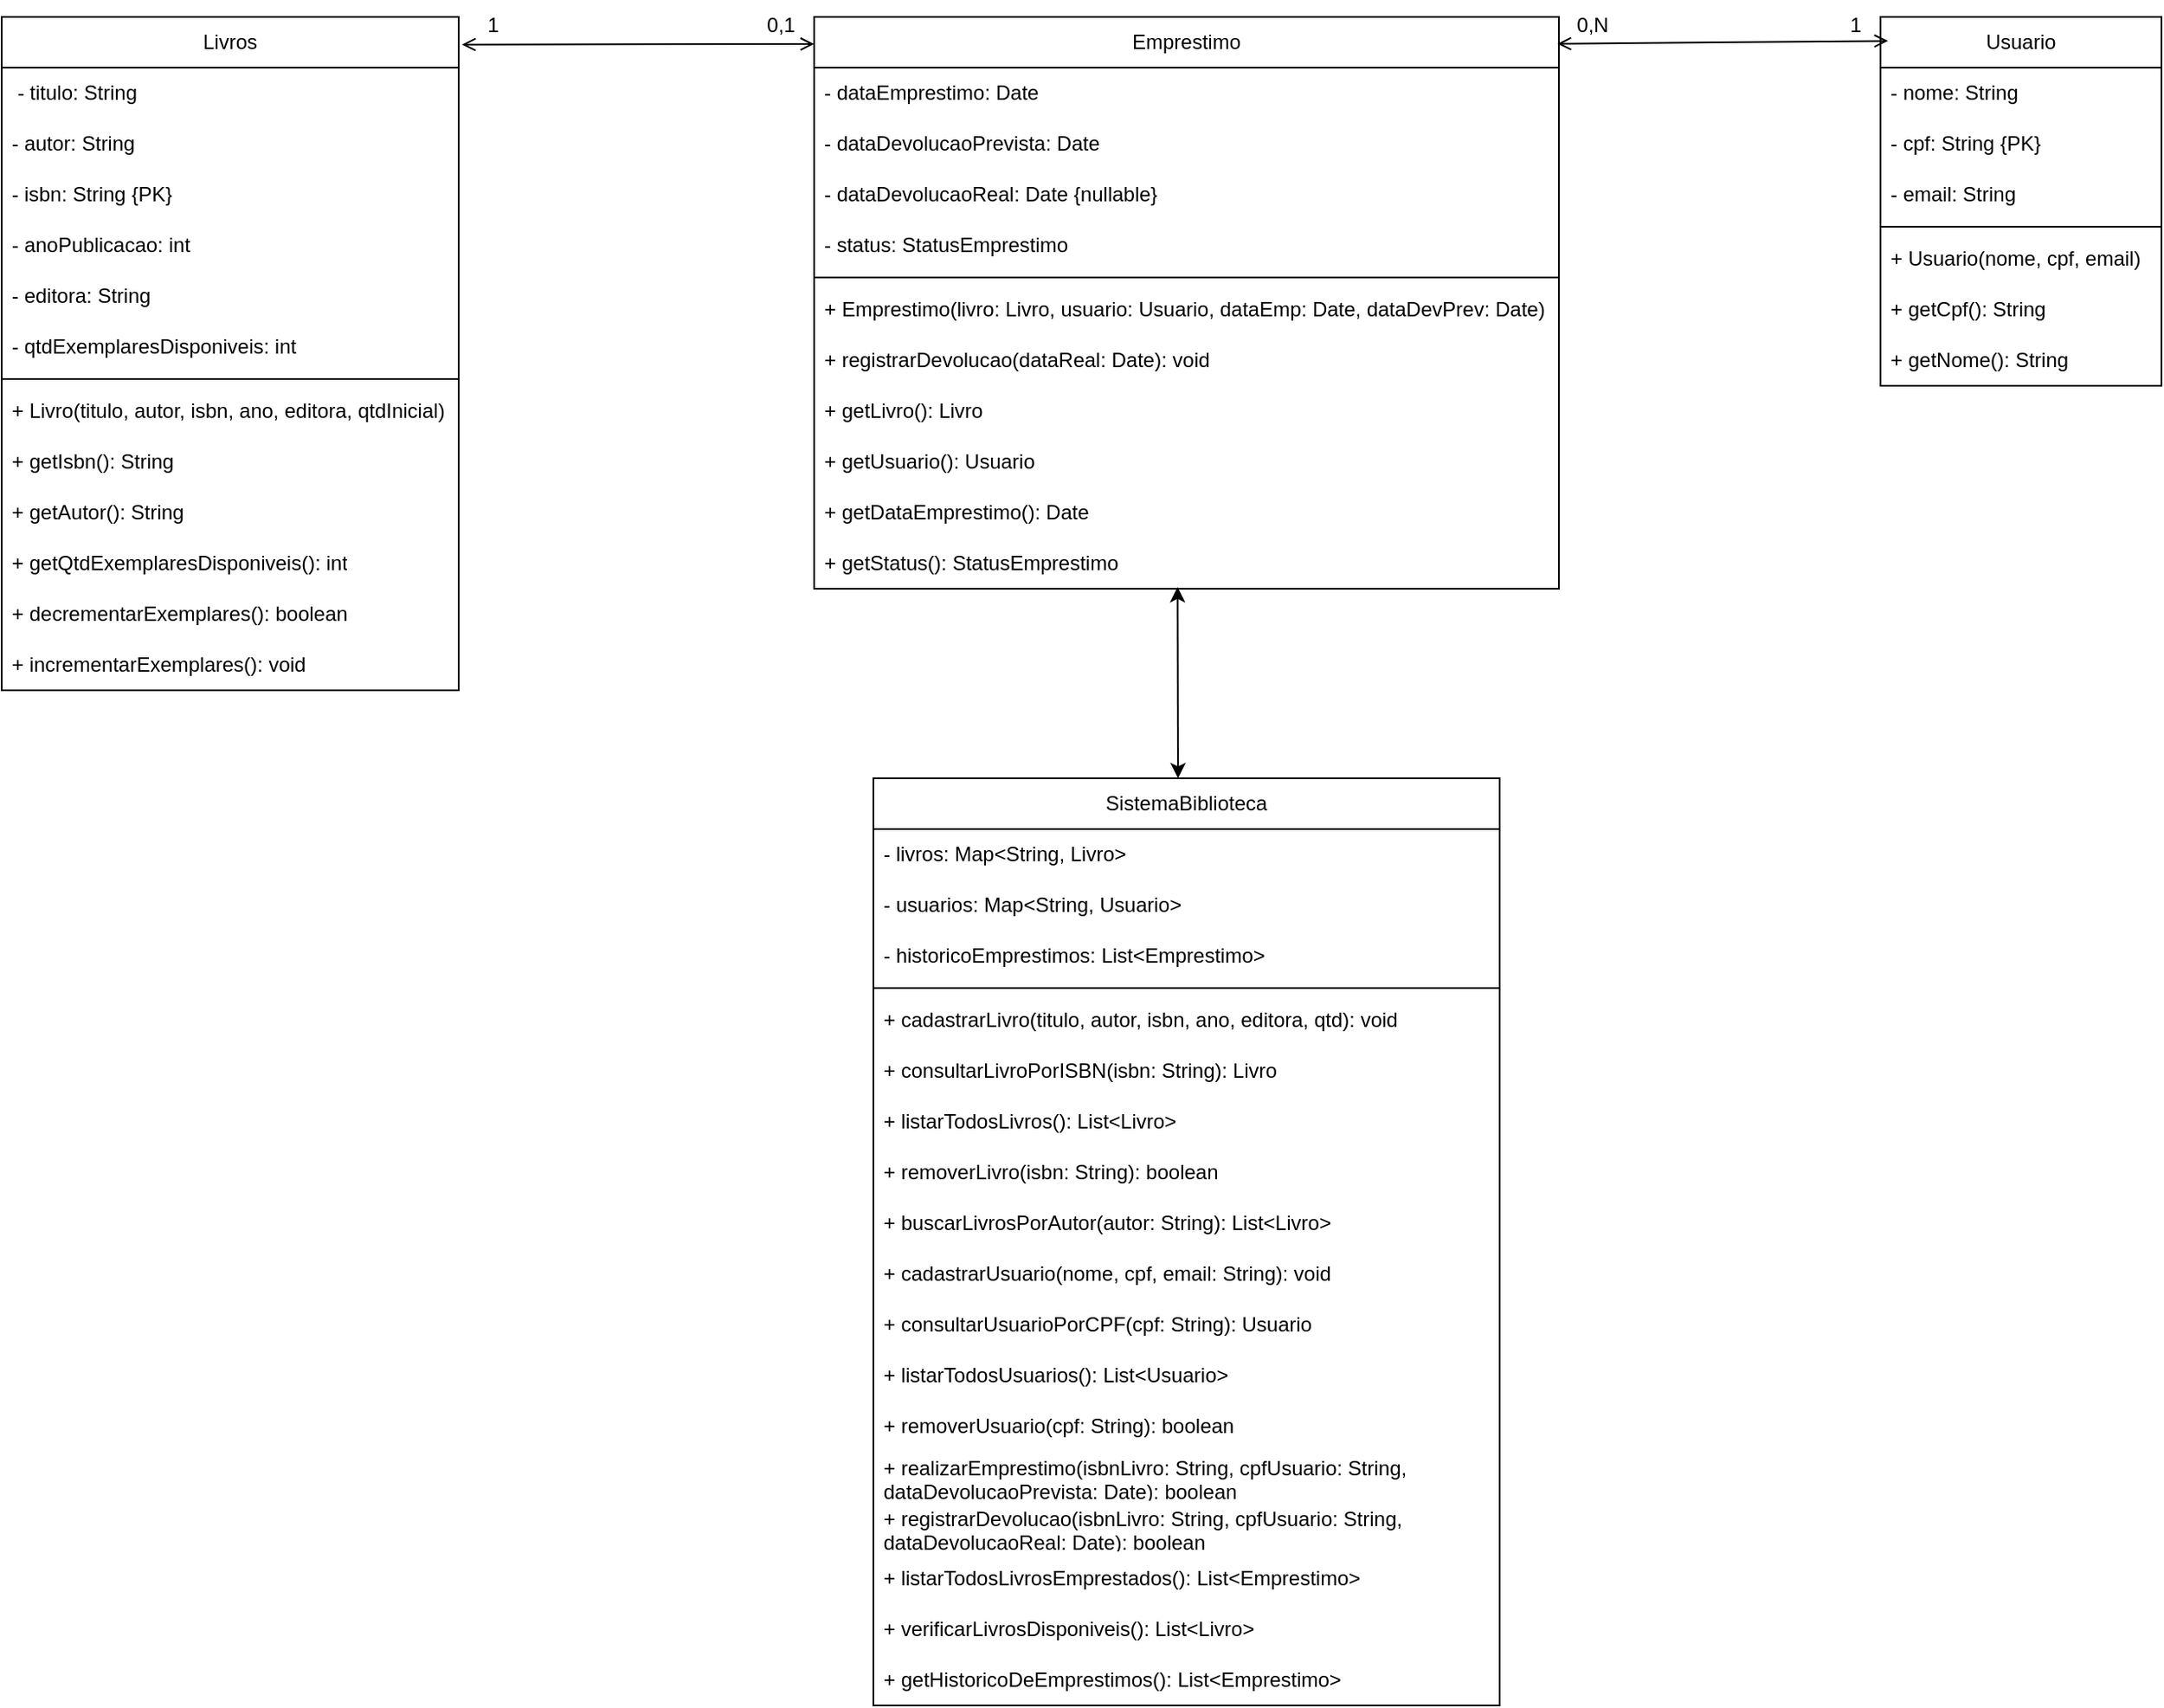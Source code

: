 <mxfile version="27.1.4">
  <diagram name="Página-1" id="vg83Xc8xb2lpk0yke7Ya">
    <mxGraphModel dx="1678" dy="905" grid="1" gridSize="10" guides="1" tooltips="1" connect="1" arrows="1" fold="1" page="1" pageScale="1" pageWidth="827" pageHeight="1169" math="0" shadow="0">
      <root>
        <mxCell id="0" />
        <mxCell id="1" parent="0" />
        <mxCell id="5Jy9LKctX637nOZQ-0HN-1" value="Livros" style="swimlane;fontStyle=0;childLayout=stackLayout;horizontal=1;startSize=30;horizontalStack=0;resizeParent=1;resizeParentMax=0;resizeLast=0;collapsible=1;marginBottom=0;whiteSpace=wrap;html=1;movable=1;resizable=1;rotatable=1;deletable=1;editable=1;locked=0;connectable=1;" vertex="1" parent="1">
          <mxGeometry x="90" y="50" width="270" height="398" as="geometry" />
        </mxCell>
        <mxCell id="5Jy9LKctX637nOZQ-0HN-2" value="&amp;nbsp;- titulo: String" style="text;strokeColor=none;fillColor=none;align=left;verticalAlign=middle;spacingLeft=4;spacingRight=4;overflow=hidden;points=[[0,0.5],[1,0.5]];portConstraint=eastwest;rotatable=0;whiteSpace=wrap;html=1;" vertex="1" parent="5Jy9LKctX637nOZQ-0HN-1">
          <mxGeometry y="30" width="270" height="30" as="geometry" />
        </mxCell>
        <mxCell id="5Jy9LKctX637nOZQ-0HN-3" value="- autor: String" style="text;strokeColor=none;fillColor=none;align=left;verticalAlign=middle;spacingLeft=4;spacingRight=4;overflow=hidden;points=[[0,0.5],[1,0.5]];portConstraint=eastwest;rotatable=0;whiteSpace=wrap;html=1;" vertex="1" parent="5Jy9LKctX637nOZQ-0HN-1">
          <mxGeometry y="60" width="270" height="30" as="geometry" />
        </mxCell>
        <mxCell id="5Jy9LKctX637nOZQ-0HN-4" value="- isbn: String {PK}&amp;nbsp;" style="text;strokeColor=none;fillColor=none;align=left;verticalAlign=middle;spacingLeft=4;spacingRight=4;overflow=hidden;points=[[0,0.5],[1,0.5]];portConstraint=eastwest;rotatable=0;whiteSpace=wrap;html=1;" vertex="1" parent="5Jy9LKctX637nOZQ-0HN-1">
          <mxGeometry y="90" width="270" height="30" as="geometry" />
        </mxCell>
        <mxCell id="5Jy9LKctX637nOZQ-0HN-5" value="- anoPublicacao: int&amp;nbsp;" style="text;strokeColor=none;fillColor=none;align=left;verticalAlign=middle;spacingLeft=4;spacingRight=4;overflow=hidden;points=[[0,0.5],[1,0.5]];portConstraint=eastwest;rotatable=0;whiteSpace=wrap;html=1;" vertex="1" parent="5Jy9LKctX637nOZQ-0HN-1">
          <mxGeometry y="120" width="270" height="30" as="geometry" />
        </mxCell>
        <mxCell id="5Jy9LKctX637nOZQ-0HN-6" value="&lt;span class=&quot;selected&quot;&gt;- editora: String&lt;/span&gt;" style="text;strokeColor=none;fillColor=none;align=left;verticalAlign=middle;spacingLeft=4;spacingRight=4;overflow=hidden;points=[[0,0.5],[1,0.5]];portConstraint=eastwest;rotatable=0;whiteSpace=wrap;html=1;" vertex="1" parent="5Jy9LKctX637nOZQ-0HN-1">
          <mxGeometry y="150" width="270" height="30" as="geometry" />
        </mxCell>
        <mxCell id="5Jy9LKctX637nOZQ-0HN-7" value="&lt;span class=&quot;selected&quot;&gt;- qtdExemplaresDisponiveis: int&lt;/span&gt;" style="text;strokeColor=none;fillColor=none;align=left;verticalAlign=middle;spacingLeft=4;spacingRight=4;overflow=hidden;points=[[0,0.5],[1,0.5]];portConstraint=eastwest;rotatable=0;whiteSpace=wrap;html=1;" vertex="1" parent="5Jy9LKctX637nOZQ-0HN-1">
          <mxGeometry y="180" width="270" height="30" as="geometry" />
        </mxCell>
        <mxCell id="5Jy9LKctX637nOZQ-0HN-8" value="" style="line;strokeWidth=1;fillColor=none;align=left;verticalAlign=middle;spacingTop=-1;spacingLeft=3;spacingRight=3;rotatable=0;labelPosition=right;points=[];portConstraint=eastwest;strokeColor=inherit;" vertex="1" parent="5Jy9LKctX637nOZQ-0HN-1">
          <mxGeometry y="210" width="270" height="8" as="geometry" />
        </mxCell>
        <mxCell id="5Jy9LKctX637nOZQ-0HN-9" value="&lt;span class=&quot;selected&quot;&gt;+ Livro(titulo, autor, isbn, ano, editora, qtdInicial)&lt;/span&gt;" style="text;strokeColor=none;fillColor=none;align=left;verticalAlign=middle;spacingLeft=4;spacingRight=4;overflow=hidden;points=[[0,0.5],[1,0.5]];portConstraint=eastwest;rotatable=1;whiteSpace=wrap;html=1;movable=1;resizable=1;deletable=1;editable=1;locked=0;connectable=1;strokeWidth=1;" vertex="1" parent="5Jy9LKctX637nOZQ-0HN-1">
          <mxGeometry y="218" width="270" height="30" as="geometry" />
        </mxCell>
        <mxCell id="5Jy9LKctX637nOZQ-0HN-10" value="&lt;span class=&quot;selected&quot;&gt;+ getIsbn(): String&lt;/span&gt;" style="text;strokeColor=none;fillColor=none;align=left;verticalAlign=middle;spacingLeft=4;spacingRight=4;overflow=hidden;points=[[0,0.5],[1,0.5]];portConstraint=eastwest;rotatable=1;whiteSpace=wrap;html=1;movable=1;resizable=1;deletable=1;editable=1;locked=0;connectable=1;" vertex="1" parent="5Jy9LKctX637nOZQ-0HN-1">
          <mxGeometry y="248" width="270" height="30" as="geometry" />
        </mxCell>
        <mxCell id="5Jy9LKctX637nOZQ-0HN-11" value="&lt;span class=&quot;selected&quot;&gt;+ getAutor(): String&lt;/span&gt;" style="text;strokeColor=none;fillColor=none;align=left;verticalAlign=middle;spacingLeft=4;spacingRight=4;overflow=hidden;points=[[0,0.5],[1,0.5]];portConstraint=eastwest;rotatable=1;whiteSpace=wrap;html=1;movable=1;resizable=1;deletable=1;editable=1;locked=0;connectable=1;" vertex="1" parent="5Jy9LKctX637nOZQ-0HN-1">
          <mxGeometry y="278" width="270" height="30" as="geometry" />
        </mxCell>
        <mxCell id="5Jy9LKctX637nOZQ-0HN-12" value="&lt;span class=&quot;selected&quot;&gt;+ getQtdExemplaresDisponiveis(): int&lt;/span&gt;" style="text;strokeColor=none;fillColor=none;align=left;verticalAlign=middle;spacingLeft=4;spacingRight=4;overflow=hidden;points=[[0,0.5],[1,0.5]];portConstraint=eastwest;rotatable=1;whiteSpace=wrap;html=1;movable=1;resizable=1;deletable=1;editable=1;locked=0;connectable=1;" vertex="1" parent="5Jy9LKctX637nOZQ-0HN-1">
          <mxGeometry y="308" width="270" height="30" as="geometry" />
        </mxCell>
        <mxCell id="5Jy9LKctX637nOZQ-0HN-13" value="&lt;span class=&quot;selected&quot;&gt;+ decrementarExemplares(): boolean&lt;/span&gt;" style="text;strokeColor=none;fillColor=none;align=left;verticalAlign=middle;spacingLeft=4;spacingRight=4;overflow=hidden;points=[[0,0.5],[1,0.5]];portConstraint=eastwest;rotatable=1;whiteSpace=wrap;html=1;movable=1;resizable=1;deletable=1;editable=1;locked=0;connectable=1;" vertex="1" parent="5Jy9LKctX637nOZQ-0HN-1">
          <mxGeometry y="338" width="270" height="30" as="geometry" />
        </mxCell>
        <mxCell id="5Jy9LKctX637nOZQ-0HN-14" value="&lt;span class=&quot;selected&quot;&gt;+ incrementarExemplares(): void&lt;/span&gt;" style="text;strokeColor=none;fillColor=none;align=left;verticalAlign=middle;spacingLeft=4;spacingRight=4;overflow=hidden;points=[[0,0.5],[1,0.5]];portConstraint=eastwest;rotatable=1;whiteSpace=wrap;html=1;movable=1;resizable=1;deletable=1;editable=1;locked=0;connectable=1;" vertex="1" parent="5Jy9LKctX637nOZQ-0HN-1">
          <mxGeometry y="368" width="270" height="30" as="geometry" />
        </mxCell>
        <mxCell id="5Jy9LKctX637nOZQ-0HN-15" value="Usuario" style="swimlane;fontStyle=0;childLayout=stackLayout;horizontal=1;startSize=30;horizontalStack=0;resizeParent=1;resizeParentMax=0;resizeLast=0;collapsible=1;marginBottom=0;whiteSpace=wrap;html=1;" vertex="1" parent="1">
          <mxGeometry x="1200" y="50" width="166" height="218" as="geometry" />
        </mxCell>
        <mxCell id="5Jy9LKctX637nOZQ-0HN-16" value="&lt;span class=&quot;selected&quot;&gt;- nome: String&lt;/span&gt;" style="text;strokeColor=none;fillColor=none;align=left;verticalAlign=middle;spacingLeft=4;spacingRight=4;overflow=hidden;points=[[0,0.5],[1,0.5]];portConstraint=eastwest;rotatable=0;whiteSpace=wrap;html=1;" vertex="1" parent="5Jy9LKctX637nOZQ-0HN-15">
          <mxGeometry y="30" width="166" height="30" as="geometry" />
        </mxCell>
        <mxCell id="5Jy9LKctX637nOZQ-0HN-17" value="&lt;span class=&quot;selected&quot;&gt;- cpf: String {PK}&lt;/span&gt;" style="text;strokeColor=none;fillColor=none;align=left;verticalAlign=middle;spacingLeft=4;spacingRight=4;overflow=hidden;points=[[0,0.5],[1,0.5]];portConstraint=eastwest;rotatable=0;whiteSpace=wrap;html=1;" vertex="1" parent="5Jy9LKctX637nOZQ-0HN-15">
          <mxGeometry y="60" width="166" height="30" as="geometry" />
        </mxCell>
        <mxCell id="5Jy9LKctX637nOZQ-0HN-18" value="&lt;span class=&quot;selected&quot;&gt;- email: String&lt;/span&gt;" style="text;strokeColor=none;fillColor=none;align=left;verticalAlign=middle;spacingLeft=4;spacingRight=4;overflow=hidden;points=[[0,0.5],[1,0.5]];portConstraint=eastwest;rotatable=0;whiteSpace=wrap;html=1;" vertex="1" parent="5Jy9LKctX637nOZQ-0HN-15">
          <mxGeometry y="90" width="166" height="30" as="geometry" />
        </mxCell>
        <mxCell id="5Jy9LKctX637nOZQ-0HN-19" value="" style="line;strokeWidth=1;fillColor=none;align=left;verticalAlign=middle;spacingTop=-1;spacingLeft=3;spacingRight=3;rotatable=0;labelPosition=right;points=[];portConstraint=eastwest;strokeColor=inherit;" vertex="1" parent="5Jy9LKctX637nOZQ-0HN-15">
          <mxGeometry y="120" width="166" height="8" as="geometry" />
        </mxCell>
        <mxCell id="5Jy9LKctX637nOZQ-0HN-20" value="&lt;span class=&quot;selected&quot;&gt;+ Usuario(nome, cpf, email)&lt;/span&gt;" style="text;strokeColor=none;fillColor=none;align=left;verticalAlign=middle;spacingLeft=4;spacingRight=4;overflow=hidden;points=[[0,0.5],[1,0.5]];portConstraint=eastwest;rotatable=0;whiteSpace=wrap;html=1;" vertex="1" parent="5Jy9LKctX637nOZQ-0HN-15">
          <mxGeometry y="128" width="166" height="30" as="geometry" />
        </mxCell>
        <mxCell id="5Jy9LKctX637nOZQ-0HN-21" value="&lt;span class=&quot;selected&quot;&gt;+ getCpf(): String&lt;/span&gt;" style="text;strokeColor=none;fillColor=none;align=left;verticalAlign=middle;spacingLeft=4;spacingRight=4;overflow=hidden;points=[[0,0.5],[1,0.5]];portConstraint=eastwest;rotatable=0;whiteSpace=wrap;html=1;" vertex="1" parent="5Jy9LKctX637nOZQ-0HN-15">
          <mxGeometry y="158" width="166" height="30" as="geometry" />
        </mxCell>
        <mxCell id="5Jy9LKctX637nOZQ-0HN-22" value="&lt;span class=&quot;selected&quot;&gt;+ getNome(): String&lt;/span&gt;" style="text;strokeColor=none;fillColor=none;align=left;verticalAlign=middle;spacingLeft=4;spacingRight=4;overflow=hidden;points=[[0,0.5],[1,0.5]];portConstraint=eastwest;rotatable=0;whiteSpace=wrap;html=1;" vertex="1" parent="5Jy9LKctX637nOZQ-0HN-15">
          <mxGeometry y="188" width="166" height="30" as="geometry" />
        </mxCell>
        <mxCell id="5Jy9LKctX637nOZQ-0HN-23" value="Emprestimo" style="swimlane;fontStyle=0;childLayout=stackLayout;horizontal=1;startSize=30;horizontalStack=0;resizeParent=1;resizeParentMax=0;resizeLast=0;collapsible=1;marginBottom=0;whiteSpace=wrap;html=1;" vertex="1" parent="1">
          <mxGeometry x="570" y="50" width="440" height="338" as="geometry" />
        </mxCell>
        <mxCell id="5Jy9LKctX637nOZQ-0HN-24" value="&lt;span class=&quot;selected&quot;&gt;- dataEmprestimo: Date&lt;/span&gt;" style="text;strokeColor=none;fillColor=none;align=left;verticalAlign=middle;spacingLeft=4;spacingRight=4;overflow=hidden;points=[[0,0.5],[1,0.5]];portConstraint=eastwest;rotatable=0;whiteSpace=wrap;html=1;" vertex="1" parent="5Jy9LKctX637nOZQ-0HN-23">
          <mxGeometry y="30" width="440" height="30" as="geometry" />
        </mxCell>
        <mxCell id="5Jy9LKctX637nOZQ-0HN-25" value="&lt;span class=&quot;selected&quot;&gt;- dataDevolucaoPrevista: Date&lt;/span&gt;" style="text;strokeColor=none;fillColor=none;align=left;verticalAlign=middle;spacingLeft=4;spacingRight=4;overflow=hidden;points=[[0,0.5],[1,0.5]];portConstraint=eastwest;rotatable=0;whiteSpace=wrap;html=1;" vertex="1" parent="5Jy9LKctX637nOZQ-0HN-23">
          <mxGeometry y="60" width="440" height="30" as="geometry" />
        </mxCell>
        <mxCell id="5Jy9LKctX637nOZQ-0HN-26" value="&lt;span class=&quot;selected&quot;&gt;- dataDevolucaoReal: Date {nullable}&lt;/span&gt;" style="text;strokeColor=none;fillColor=none;align=left;verticalAlign=middle;spacingLeft=4;spacingRight=4;overflow=hidden;points=[[0,0.5],[1,0.5]];portConstraint=eastwest;rotatable=0;whiteSpace=wrap;html=1;" vertex="1" parent="5Jy9LKctX637nOZQ-0HN-23">
          <mxGeometry y="90" width="440" height="30" as="geometry" />
        </mxCell>
        <mxCell id="5Jy9LKctX637nOZQ-0HN-27" value="&lt;span class=&quot;selected&quot;&gt;- status: StatusEmprestimo&lt;/span&gt;" style="text;strokeColor=none;fillColor=none;align=left;verticalAlign=middle;spacingLeft=4;spacingRight=4;overflow=hidden;points=[[0,0.5],[1,0.5]];portConstraint=eastwest;rotatable=0;whiteSpace=wrap;html=1;" vertex="1" parent="5Jy9LKctX637nOZQ-0HN-23">
          <mxGeometry y="120" width="440" height="30" as="geometry" />
        </mxCell>
        <mxCell id="5Jy9LKctX637nOZQ-0HN-28" value="" style="line;strokeWidth=1;fillColor=none;align=left;verticalAlign=middle;spacingTop=-1;spacingLeft=3;spacingRight=3;rotatable=0;labelPosition=right;points=[];portConstraint=eastwest;strokeColor=inherit;" vertex="1" parent="5Jy9LKctX637nOZQ-0HN-23">
          <mxGeometry y="150" width="440" height="8" as="geometry" />
        </mxCell>
        <mxCell id="5Jy9LKctX637nOZQ-0HN-29" value="&lt;span class=&quot;selected&quot;&gt;+ Emprestimo(livro: Livro, usuario: Usuario, dataEmp: Date, dataDevPrev: Date)&lt;/span&gt;" style="text;strokeColor=none;fillColor=none;align=left;verticalAlign=middle;spacingLeft=4;spacingRight=4;overflow=hidden;points=[[0,0.5],[1,0.5]];portConstraint=eastwest;rotatable=0;whiteSpace=wrap;html=1;" vertex="1" parent="5Jy9LKctX637nOZQ-0HN-23">
          <mxGeometry y="158" width="440" height="30" as="geometry" />
        </mxCell>
        <mxCell id="5Jy9LKctX637nOZQ-0HN-30" value="&lt;span class=&quot;selected&quot;&gt;+ registrarDevolucao(dataReal: Date): void&lt;/span&gt;" style="text;strokeColor=none;fillColor=none;align=left;verticalAlign=middle;spacingLeft=4;spacingRight=4;overflow=hidden;points=[[0,0.5],[1,0.5]];portConstraint=eastwest;rotatable=0;whiteSpace=wrap;html=1;" vertex="1" parent="5Jy9LKctX637nOZQ-0HN-23">
          <mxGeometry y="188" width="440" height="30" as="geometry" />
        </mxCell>
        <mxCell id="5Jy9LKctX637nOZQ-0HN-31" value="&lt;span class=&quot;selected&quot;&gt;+ getLivro(): Livro&lt;/span&gt;" style="text;strokeColor=none;fillColor=none;align=left;verticalAlign=middle;spacingLeft=4;spacingRight=4;overflow=hidden;points=[[0,0.5],[1,0.5]];portConstraint=eastwest;rotatable=0;whiteSpace=wrap;html=1;" vertex="1" parent="5Jy9LKctX637nOZQ-0HN-23">
          <mxGeometry y="218" width="440" height="30" as="geometry" />
        </mxCell>
        <mxCell id="5Jy9LKctX637nOZQ-0HN-32" value="&lt;span class=&quot;selected&quot;&gt;+ getUsuario(): Usuario&lt;/span&gt;" style="text;strokeColor=none;fillColor=none;align=left;verticalAlign=middle;spacingLeft=4;spacingRight=4;overflow=hidden;points=[[0,0.5],[1,0.5]];portConstraint=eastwest;rotatable=0;whiteSpace=wrap;html=1;" vertex="1" parent="5Jy9LKctX637nOZQ-0HN-23">
          <mxGeometry y="248" width="440" height="30" as="geometry" />
        </mxCell>
        <mxCell id="5Jy9LKctX637nOZQ-0HN-33" value="&lt;span class=&quot;selected&quot;&gt;+ getDataEmprestimo(): Date&lt;/span&gt;" style="text;strokeColor=none;fillColor=none;align=left;verticalAlign=middle;spacingLeft=4;spacingRight=4;overflow=hidden;points=[[0,0.5],[1,0.5]];portConstraint=eastwest;rotatable=0;whiteSpace=wrap;html=1;" vertex="1" parent="5Jy9LKctX637nOZQ-0HN-23">
          <mxGeometry y="278" width="440" height="30" as="geometry" />
        </mxCell>
        <mxCell id="5Jy9LKctX637nOZQ-0HN-34" value="&lt;span class=&quot;selected&quot;&gt;+ getStatus(): StatusEmprestimo&lt;/span&gt;" style="text;strokeColor=none;fillColor=none;align=left;verticalAlign=middle;spacingLeft=4;spacingRight=4;overflow=hidden;points=[[0,0.5],[1,0.5]];portConstraint=eastwest;rotatable=0;whiteSpace=wrap;html=1;" vertex="1" parent="5Jy9LKctX637nOZQ-0HN-23">
          <mxGeometry y="308" width="440" height="30" as="geometry" />
        </mxCell>
        <mxCell id="5Jy9LKctX637nOZQ-0HN-35" value="SistemaBiblioteca" style="swimlane;fontStyle=0;childLayout=stackLayout;horizontal=1;startSize=30;horizontalStack=0;resizeParent=1;resizeParentMax=0;resizeLast=0;collapsible=1;marginBottom=0;whiteSpace=wrap;html=1;" vertex="1" parent="1">
          <mxGeometry x="605" y="500" width="370" height="548" as="geometry" />
        </mxCell>
        <mxCell id="5Jy9LKctX637nOZQ-0HN-36" value="&lt;span class=&quot;selected&quot;&gt;- livros: Map&amp;lt;String, Livro&amp;gt;&lt;/span&gt;" style="text;strokeColor=none;fillColor=none;align=left;verticalAlign=middle;spacingLeft=4;spacingRight=4;overflow=hidden;points=[[0,0.5],[1,0.5]];portConstraint=eastwest;rotatable=0;whiteSpace=wrap;html=1;" vertex="1" parent="5Jy9LKctX637nOZQ-0HN-35">
          <mxGeometry y="30" width="370" height="30" as="geometry" />
        </mxCell>
        <mxCell id="5Jy9LKctX637nOZQ-0HN-37" value="&lt;span class=&quot;selected&quot;&gt;- usuarios: Map&amp;lt;String, Usuario&amp;gt;&lt;/span&gt;" style="text;strokeColor=none;fillColor=none;align=left;verticalAlign=middle;spacingLeft=4;spacingRight=4;overflow=hidden;points=[[0,0.5],[1,0.5]];portConstraint=eastwest;rotatable=0;whiteSpace=wrap;html=1;" vertex="1" parent="5Jy9LKctX637nOZQ-0HN-35">
          <mxGeometry y="60" width="370" height="30" as="geometry" />
        </mxCell>
        <mxCell id="5Jy9LKctX637nOZQ-0HN-38" value="&lt;span class=&quot;selected&quot;&gt;- historicoEmprestimos: List&amp;lt;Emprestimo&amp;gt;&lt;/span&gt;" style="text;strokeColor=none;fillColor=none;align=left;verticalAlign=middle;spacingLeft=4;spacingRight=4;overflow=hidden;points=[[0,0.5],[1,0.5]];portConstraint=eastwest;rotatable=0;whiteSpace=wrap;html=1;" vertex="1" parent="5Jy9LKctX637nOZQ-0HN-35">
          <mxGeometry y="90" width="370" height="30" as="geometry" />
        </mxCell>
        <mxCell id="5Jy9LKctX637nOZQ-0HN-39" value="" style="line;strokeWidth=1;fillColor=none;align=left;verticalAlign=middle;spacingTop=-1;spacingLeft=3;spacingRight=3;rotatable=0;labelPosition=right;points=[];portConstraint=eastwest;strokeColor=inherit;" vertex="1" parent="5Jy9LKctX637nOZQ-0HN-35">
          <mxGeometry y="120" width="370" height="8" as="geometry" />
        </mxCell>
        <mxCell id="5Jy9LKctX637nOZQ-0HN-40" value="&lt;span class=&quot;selected&quot;&gt;+ cadastrarLivro(titulo, autor, isbn, ano, editora, qtd): void&lt;/span&gt;" style="text;strokeColor=none;fillColor=none;align=left;verticalAlign=middle;spacingLeft=4;spacingRight=4;overflow=hidden;points=[[0,0.5],[1,0.5]];portConstraint=eastwest;rotatable=0;whiteSpace=wrap;html=1;" vertex="1" parent="5Jy9LKctX637nOZQ-0HN-35">
          <mxGeometry y="128" width="370" height="30" as="geometry" />
        </mxCell>
        <mxCell id="5Jy9LKctX637nOZQ-0HN-41" value="&lt;span class=&quot;selected&quot;&gt;+ consultarLivroPorISBN(isbn: String): Livro&lt;/span&gt;" style="text;strokeColor=none;fillColor=none;align=left;verticalAlign=middle;spacingLeft=4;spacingRight=4;overflow=hidden;points=[[0,0.5],[1,0.5]];portConstraint=eastwest;rotatable=0;whiteSpace=wrap;html=1;" vertex="1" parent="5Jy9LKctX637nOZQ-0HN-35">
          <mxGeometry y="158" width="370" height="30" as="geometry" />
        </mxCell>
        <mxCell id="5Jy9LKctX637nOZQ-0HN-42" value="&lt;span class=&quot;selected&quot;&gt;+ listarTodosLivros(): List&amp;lt;Livro&amp;gt;&lt;/span&gt;" style="text;strokeColor=none;fillColor=none;align=left;verticalAlign=middle;spacingLeft=4;spacingRight=4;overflow=hidden;points=[[0,0.5],[1,0.5]];portConstraint=eastwest;rotatable=0;whiteSpace=wrap;html=1;" vertex="1" parent="5Jy9LKctX637nOZQ-0HN-35">
          <mxGeometry y="188" width="370" height="30" as="geometry" />
        </mxCell>
        <mxCell id="5Jy9LKctX637nOZQ-0HN-43" value="&lt;span class=&quot;selected&quot;&gt;+ removerLivro(isbn: String): boolean&lt;/span&gt;" style="text;strokeColor=none;fillColor=none;align=left;verticalAlign=middle;spacingLeft=4;spacingRight=4;overflow=hidden;points=[[0,0.5],[1,0.5]];portConstraint=eastwest;rotatable=0;whiteSpace=wrap;html=1;" vertex="1" parent="5Jy9LKctX637nOZQ-0HN-35">
          <mxGeometry y="218" width="370" height="30" as="geometry" />
        </mxCell>
        <mxCell id="5Jy9LKctX637nOZQ-0HN-44" value="&lt;span class=&quot;selected&quot;&gt;+ buscarLivrosPorAutor(autor: String): List&amp;lt;Livro&amp;gt;&lt;/span&gt;" style="text;strokeColor=none;fillColor=none;align=left;verticalAlign=middle;spacingLeft=4;spacingRight=4;overflow=hidden;points=[[0,0.5],[1,0.5]];portConstraint=eastwest;rotatable=0;whiteSpace=wrap;html=1;" vertex="1" parent="5Jy9LKctX637nOZQ-0HN-35">
          <mxGeometry y="248" width="370" height="30" as="geometry" />
        </mxCell>
        <mxCell id="5Jy9LKctX637nOZQ-0HN-45" value="&lt;span class=&quot;selected&quot;&gt;+ cadastrarUsuario(nome, cpf, email: String): void&lt;/span&gt;" style="text;strokeColor=none;fillColor=none;align=left;verticalAlign=middle;spacingLeft=4;spacingRight=4;overflow=hidden;points=[[0,0.5],[1,0.5]];portConstraint=eastwest;rotatable=0;whiteSpace=wrap;html=1;" vertex="1" parent="5Jy9LKctX637nOZQ-0HN-35">
          <mxGeometry y="278" width="370" height="30" as="geometry" />
        </mxCell>
        <mxCell id="5Jy9LKctX637nOZQ-0HN-46" value="&lt;span class=&quot;selected&quot;&gt;+ consultarUsuarioPorCPF(cpf: String): Usuario&lt;/span&gt;" style="text;strokeColor=none;fillColor=none;align=left;verticalAlign=middle;spacingLeft=4;spacingRight=4;overflow=hidden;points=[[0,0.5],[1,0.5]];portConstraint=eastwest;rotatable=0;whiteSpace=wrap;html=1;" vertex="1" parent="5Jy9LKctX637nOZQ-0HN-35">
          <mxGeometry y="308" width="370" height="30" as="geometry" />
        </mxCell>
        <mxCell id="5Jy9LKctX637nOZQ-0HN-47" value="&lt;span class=&quot;selected&quot;&gt;+ listarTodosUsuarios(): List&amp;lt;Usuario&amp;gt;&lt;/span&gt;" style="text;strokeColor=none;fillColor=none;align=left;verticalAlign=middle;spacingLeft=4;spacingRight=4;overflow=hidden;points=[[0,0.5],[1,0.5]];portConstraint=eastwest;rotatable=0;whiteSpace=wrap;html=1;" vertex="1" parent="5Jy9LKctX637nOZQ-0HN-35">
          <mxGeometry y="338" width="370" height="30" as="geometry" />
        </mxCell>
        <mxCell id="5Jy9LKctX637nOZQ-0HN-48" value="&lt;span class=&quot;selected&quot;&gt;+ removerUsuario(cpf: String): boolean&lt;/span&gt;" style="text;strokeColor=none;fillColor=none;align=left;verticalAlign=middle;spacingLeft=4;spacingRight=4;overflow=hidden;points=[[0,0.5],[1,0.5]];portConstraint=eastwest;rotatable=0;whiteSpace=wrap;html=1;" vertex="1" parent="5Jy9LKctX637nOZQ-0HN-35">
          <mxGeometry y="368" width="370" height="30" as="geometry" />
        </mxCell>
        <mxCell id="5Jy9LKctX637nOZQ-0HN-49" value="&lt;span class=&quot;selected&quot;&gt;+ realizarEmprestimo(isbnLivro: String, cpfUsuario: String, dataDevolucaoPrevista: Date): boolean&lt;/span&gt;" style="text;strokeColor=none;fillColor=none;align=left;verticalAlign=middle;spacingLeft=4;spacingRight=4;overflow=hidden;points=[[0,0.5],[1,0.5]];portConstraint=eastwest;rotatable=0;whiteSpace=wrap;html=1;" vertex="1" parent="5Jy9LKctX637nOZQ-0HN-35">
          <mxGeometry y="398" width="370" height="30" as="geometry" />
        </mxCell>
        <mxCell id="5Jy9LKctX637nOZQ-0HN-50" value="&lt;span class=&quot;selected&quot;&gt;+ registrarDevolucao(isbnLivro: String, cpfUsuario: String, dataDevolucaoReal: Date): boolean&lt;/span&gt;" style="text;strokeColor=none;fillColor=none;align=left;verticalAlign=middle;spacingLeft=4;spacingRight=4;overflow=hidden;points=[[0,0.5],[1,0.5]];portConstraint=eastwest;rotatable=0;whiteSpace=wrap;html=1;" vertex="1" parent="5Jy9LKctX637nOZQ-0HN-35">
          <mxGeometry y="428" width="370" height="30" as="geometry" />
        </mxCell>
        <mxCell id="5Jy9LKctX637nOZQ-0HN-51" value="&lt;span class=&quot;selected&quot;&gt;+ listarTodosLivrosEmprestados(): List&amp;lt;Emprestimo&amp;gt;&lt;/span&gt;" style="text;strokeColor=none;fillColor=none;align=left;verticalAlign=middle;spacingLeft=4;spacingRight=4;overflow=hidden;points=[[0,0.5],[1,0.5]];portConstraint=eastwest;rotatable=0;whiteSpace=wrap;html=1;" vertex="1" parent="5Jy9LKctX637nOZQ-0HN-35">
          <mxGeometry y="458" width="370" height="30" as="geometry" />
        </mxCell>
        <mxCell id="5Jy9LKctX637nOZQ-0HN-52" value="&lt;span class=&quot;selected&quot;&gt;+ verificarLivrosDisponiveis(): List&amp;lt;Livro&amp;gt;&lt;/span&gt;" style="text;strokeColor=none;fillColor=none;align=left;verticalAlign=middle;spacingLeft=4;spacingRight=4;overflow=hidden;points=[[0,0.5],[1,0.5]];portConstraint=eastwest;rotatable=0;whiteSpace=wrap;html=1;" vertex="1" parent="5Jy9LKctX637nOZQ-0HN-35">
          <mxGeometry y="488" width="370" height="30" as="geometry" />
        </mxCell>
        <mxCell id="5Jy9LKctX637nOZQ-0HN-53" value="&lt;span class=&quot;selected&quot;&gt;+ getHistoricoDeEmprestimos(): List&amp;lt;Emprestimo&amp;gt;&lt;/span&gt;" style="text;strokeColor=none;fillColor=none;align=left;verticalAlign=middle;spacingLeft=4;spacingRight=4;overflow=hidden;points=[[0,0.5],[1,0.5]];portConstraint=eastwest;rotatable=0;whiteSpace=wrap;html=1;" vertex="1" parent="5Jy9LKctX637nOZQ-0HN-35">
          <mxGeometry y="518" width="370" height="30" as="geometry" />
        </mxCell>
        <mxCell id="5Jy9LKctX637nOZQ-0HN-54" value="" style="endArrow=open;startArrow=open;html=1;rounded=0;exitX=1.007;exitY=0.041;exitDx=0;exitDy=0;exitPerimeter=0;startFill=0;endFill=0;" edge="1" parent="1" source="5Jy9LKctX637nOZQ-0HN-1">
          <mxGeometry width="50" height="50" relative="1" as="geometry">
            <mxPoint x="650" y="390" as="sourcePoint" />
            <mxPoint x="570" y="66" as="targetPoint" />
          </mxGeometry>
        </mxCell>
        <mxCell id="5Jy9LKctX637nOZQ-0HN-55" value="" style="endArrow=open;startArrow=open;html=1;rounded=0;entryX=0.027;entryY=0.065;entryDx=0;entryDy=0;entryPerimeter=0;exitX=0.998;exitY=0.047;exitDx=0;exitDy=0;exitPerimeter=0;startFill=0;endFill=0;" edge="1" parent="1" source="5Jy9LKctX637nOZQ-0HN-23" target="5Jy9LKctX637nOZQ-0HN-15">
          <mxGeometry width="50" height="50" relative="1" as="geometry">
            <mxPoint x="1020" y="64" as="sourcePoint" />
            <mxPoint x="890" y="330" as="targetPoint" />
          </mxGeometry>
        </mxCell>
        <mxCell id="5Jy9LKctX637nOZQ-0HN-56" value="" style="endArrow=classic;startArrow=classic;html=1;rounded=0;entryX=0.488;entryY=0.966;entryDx=0;entryDy=0;entryPerimeter=0;" edge="1" parent="1" target="5Jy9LKctX637nOZQ-0HN-34">
          <mxGeometry width="50" height="50" relative="1" as="geometry">
            <mxPoint x="785" y="500" as="sourcePoint" />
            <mxPoint x="890" y="480" as="targetPoint" />
          </mxGeometry>
        </mxCell>
        <mxCell id="5Jy9LKctX637nOZQ-0HN-57" value="0,N" style="text;html=1;align=center;verticalAlign=middle;whiteSpace=wrap;rounded=0;" vertex="1" parent="1">
          <mxGeometry x="1000" y="40" width="60" height="30" as="geometry" />
        </mxCell>
        <mxCell id="5Jy9LKctX637nOZQ-0HN-58" value="1" style="text;html=1;align=center;verticalAlign=middle;resizable=0;points=[];autosize=1;strokeColor=none;fillColor=none;" vertex="1" parent="1">
          <mxGeometry x="1170" y="40" width="30" height="30" as="geometry" />
        </mxCell>
        <mxCell id="5Jy9LKctX637nOZQ-0HN-59" value="1" style="text;html=1;align=center;verticalAlign=middle;resizable=0;points=[];autosize=1;strokeColor=none;fillColor=none;" vertex="1" parent="1">
          <mxGeometry x="365" y="40" width="30" height="30" as="geometry" />
        </mxCell>
        <mxCell id="5Jy9LKctX637nOZQ-0HN-60" value="0,1" style="text;html=1;align=center;verticalAlign=middle;resizable=0;points=[];autosize=1;strokeColor=none;fillColor=none;" vertex="1" parent="1">
          <mxGeometry x="530" y="40" width="40" height="30" as="geometry" />
        </mxCell>
      </root>
    </mxGraphModel>
  </diagram>
</mxfile>
